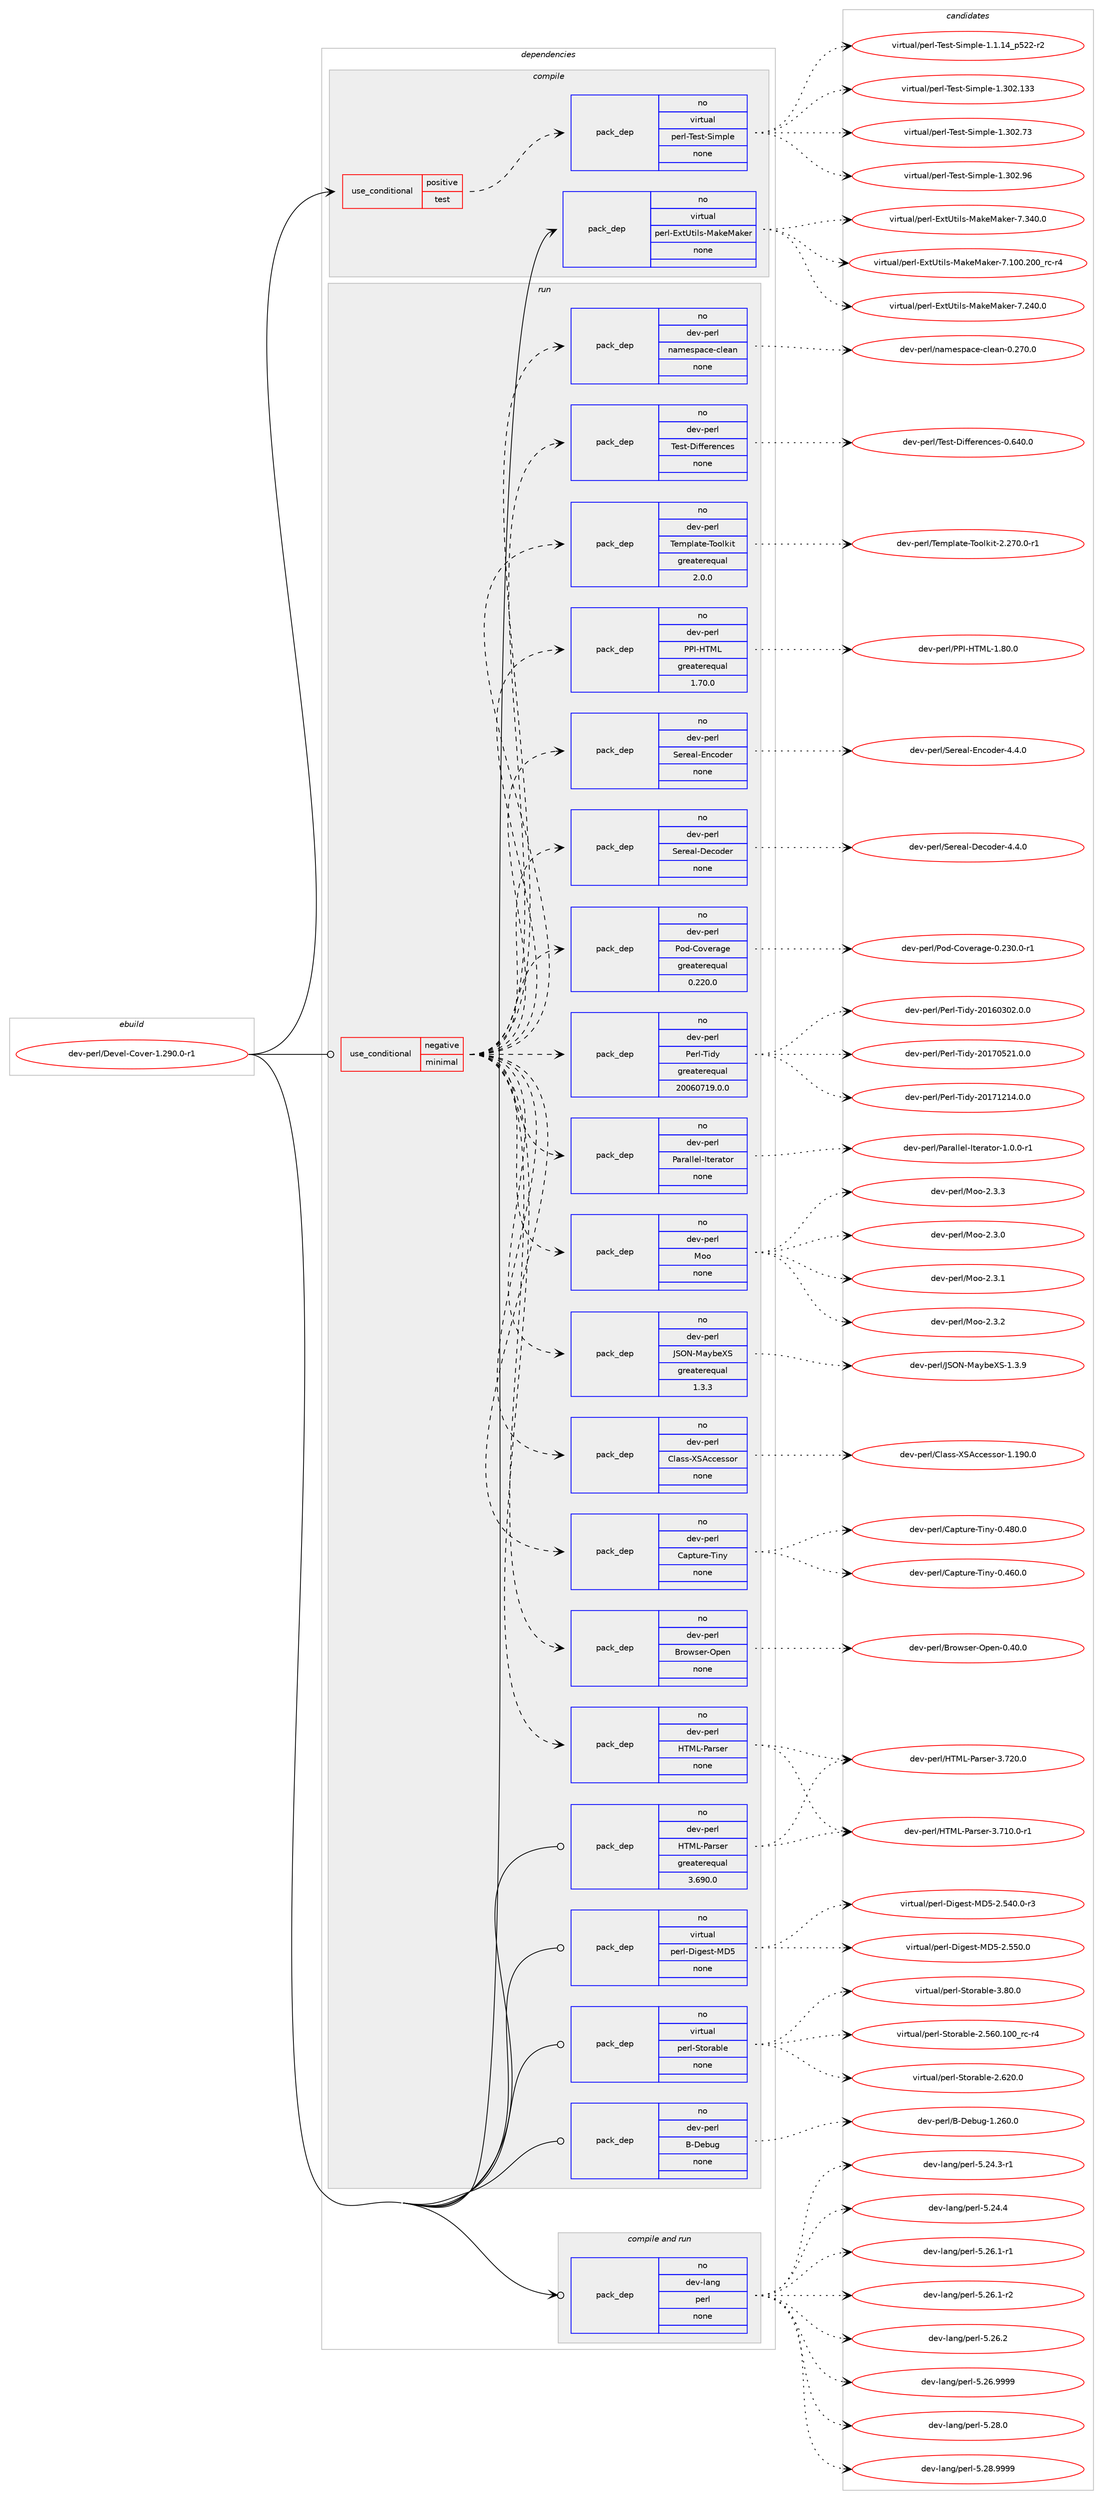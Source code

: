 digraph prolog {

# *************
# Graph options
# *************

newrank=true;
concentrate=true;
compound=true;
graph [rankdir=LR,fontname=Helvetica,fontsize=10,ranksep=1.5];#, ranksep=2.5, nodesep=0.2];
edge  [arrowhead=vee];
node  [fontname=Helvetica,fontsize=10];

# **********
# The ebuild
# **********

subgraph cluster_leftcol {
color=gray;
rank=same;
label=<<i>ebuild</i>>;
id [label="dev-perl/Devel-Cover-1.290.0-r1", color=red, width=4, href="../dev-perl/Devel-Cover-1.290.0-r1.svg"];
}

# ****************
# The dependencies
# ****************

subgraph cluster_midcol {
color=gray;
label=<<i>dependencies</i>>;
subgraph cluster_compile {
fillcolor="#eeeeee";
style=filled;
label=<<i>compile</i>>;
subgraph cond367990 {
dependency1379883 [label=<<TABLE BORDER="0" CELLBORDER="1" CELLSPACING="0" CELLPADDING="4"><TR><TD ROWSPAN="3" CELLPADDING="10">use_conditional</TD></TR><TR><TD>positive</TD></TR><TR><TD>test</TD></TR></TABLE>>, shape=none, color=red];
subgraph pack988847 {
dependency1379884 [label=<<TABLE BORDER="0" CELLBORDER="1" CELLSPACING="0" CELLPADDING="4" WIDTH="220"><TR><TD ROWSPAN="6" CELLPADDING="30">pack_dep</TD></TR><TR><TD WIDTH="110">no</TD></TR><TR><TD>virtual</TD></TR><TR><TD>perl-Test-Simple</TD></TR><TR><TD>none</TD></TR><TR><TD></TD></TR></TABLE>>, shape=none, color=blue];
}
dependency1379883:e -> dependency1379884:w [weight=20,style="dashed",arrowhead="vee"];
}
id:e -> dependency1379883:w [weight=20,style="solid",arrowhead="vee"];
subgraph pack988848 {
dependency1379885 [label=<<TABLE BORDER="0" CELLBORDER="1" CELLSPACING="0" CELLPADDING="4" WIDTH="220"><TR><TD ROWSPAN="6" CELLPADDING="30">pack_dep</TD></TR><TR><TD WIDTH="110">no</TD></TR><TR><TD>virtual</TD></TR><TR><TD>perl-ExtUtils-MakeMaker</TD></TR><TR><TD>none</TD></TR><TR><TD></TD></TR></TABLE>>, shape=none, color=blue];
}
id:e -> dependency1379885:w [weight=20,style="solid",arrowhead="vee"];
}
subgraph cluster_compileandrun {
fillcolor="#eeeeee";
style=filled;
label=<<i>compile and run</i>>;
subgraph pack988849 {
dependency1379886 [label=<<TABLE BORDER="0" CELLBORDER="1" CELLSPACING="0" CELLPADDING="4" WIDTH="220"><TR><TD ROWSPAN="6" CELLPADDING="30">pack_dep</TD></TR><TR><TD WIDTH="110">no</TD></TR><TR><TD>dev-lang</TD></TR><TR><TD>perl</TD></TR><TR><TD>none</TD></TR><TR><TD></TD></TR></TABLE>>, shape=none, color=blue];
}
id:e -> dependency1379886:w [weight=20,style="solid",arrowhead="odotvee"];
}
subgraph cluster_run {
fillcolor="#eeeeee";
style=filled;
label=<<i>run</i>>;
subgraph cond367991 {
dependency1379887 [label=<<TABLE BORDER="0" CELLBORDER="1" CELLSPACING="0" CELLPADDING="4"><TR><TD ROWSPAN="3" CELLPADDING="10">use_conditional</TD></TR><TR><TD>negative</TD></TR><TR><TD>minimal</TD></TR></TABLE>>, shape=none, color=red];
subgraph pack988850 {
dependency1379888 [label=<<TABLE BORDER="0" CELLBORDER="1" CELLSPACING="0" CELLPADDING="4" WIDTH="220"><TR><TD ROWSPAN="6" CELLPADDING="30">pack_dep</TD></TR><TR><TD WIDTH="110">no</TD></TR><TR><TD>dev-perl</TD></TR><TR><TD>Browser-Open</TD></TR><TR><TD>none</TD></TR><TR><TD></TD></TR></TABLE>>, shape=none, color=blue];
}
dependency1379887:e -> dependency1379888:w [weight=20,style="dashed",arrowhead="vee"];
subgraph pack988851 {
dependency1379889 [label=<<TABLE BORDER="0" CELLBORDER="1" CELLSPACING="0" CELLPADDING="4" WIDTH="220"><TR><TD ROWSPAN="6" CELLPADDING="30">pack_dep</TD></TR><TR><TD WIDTH="110">no</TD></TR><TR><TD>dev-perl</TD></TR><TR><TD>Capture-Tiny</TD></TR><TR><TD>none</TD></TR><TR><TD></TD></TR></TABLE>>, shape=none, color=blue];
}
dependency1379887:e -> dependency1379889:w [weight=20,style="dashed",arrowhead="vee"];
subgraph pack988852 {
dependency1379890 [label=<<TABLE BORDER="0" CELLBORDER="1" CELLSPACING="0" CELLPADDING="4" WIDTH="220"><TR><TD ROWSPAN="6" CELLPADDING="30">pack_dep</TD></TR><TR><TD WIDTH="110">no</TD></TR><TR><TD>dev-perl</TD></TR><TR><TD>Class-XSAccessor</TD></TR><TR><TD>none</TD></TR><TR><TD></TD></TR></TABLE>>, shape=none, color=blue];
}
dependency1379887:e -> dependency1379890:w [weight=20,style="dashed",arrowhead="vee"];
subgraph pack988853 {
dependency1379891 [label=<<TABLE BORDER="0" CELLBORDER="1" CELLSPACING="0" CELLPADDING="4" WIDTH="220"><TR><TD ROWSPAN="6" CELLPADDING="30">pack_dep</TD></TR><TR><TD WIDTH="110">no</TD></TR><TR><TD>dev-perl</TD></TR><TR><TD>HTML-Parser</TD></TR><TR><TD>none</TD></TR><TR><TD></TD></TR></TABLE>>, shape=none, color=blue];
}
dependency1379887:e -> dependency1379891:w [weight=20,style="dashed",arrowhead="vee"];
subgraph pack988854 {
dependency1379892 [label=<<TABLE BORDER="0" CELLBORDER="1" CELLSPACING="0" CELLPADDING="4" WIDTH="220"><TR><TD ROWSPAN="6" CELLPADDING="30">pack_dep</TD></TR><TR><TD WIDTH="110">no</TD></TR><TR><TD>dev-perl</TD></TR><TR><TD>JSON-MaybeXS</TD></TR><TR><TD>greaterequal</TD></TR><TR><TD>1.3.3</TD></TR></TABLE>>, shape=none, color=blue];
}
dependency1379887:e -> dependency1379892:w [weight=20,style="dashed",arrowhead="vee"];
subgraph pack988855 {
dependency1379893 [label=<<TABLE BORDER="0" CELLBORDER="1" CELLSPACING="0" CELLPADDING="4" WIDTH="220"><TR><TD ROWSPAN="6" CELLPADDING="30">pack_dep</TD></TR><TR><TD WIDTH="110">no</TD></TR><TR><TD>dev-perl</TD></TR><TR><TD>Moo</TD></TR><TR><TD>none</TD></TR><TR><TD></TD></TR></TABLE>>, shape=none, color=blue];
}
dependency1379887:e -> dependency1379893:w [weight=20,style="dashed",arrowhead="vee"];
subgraph pack988856 {
dependency1379894 [label=<<TABLE BORDER="0" CELLBORDER="1" CELLSPACING="0" CELLPADDING="4" WIDTH="220"><TR><TD ROWSPAN="6" CELLPADDING="30">pack_dep</TD></TR><TR><TD WIDTH="110">no</TD></TR><TR><TD>dev-perl</TD></TR><TR><TD>Parallel-Iterator</TD></TR><TR><TD>none</TD></TR><TR><TD></TD></TR></TABLE>>, shape=none, color=blue];
}
dependency1379887:e -> dependency1379894:w [weight=20,style="dashed",arrowhead="vee"];
subgraph pack988857 {
dependency1379895 [label=<<TABLE BORDER="0" CELLBORDER="1" CELLSPACING="0" CELLPADDING="4" WIDTH="220"><TR><TD ROWSPAN="6" CELLPADDING="30">pack_dep</TD></TR><TR><TD WIDTH="110">no</TD></TR><TR><TD>dev-perl</TD></TR><TR><TD>Perl-Tidy</TD></TR><TR><TD>greaterequal</TD></TR><TR><TD>20060719.0.0</TD></TR></TABLE>>, shape=none, color=blue];
}
dependency1379887:e -> dependency1379895:w [weight=20,style="dashed",arrowhead="vee"];
subgraph pack988858 {
dependency1379896 [label=<<TABLE BORDER="0" CELLBORDER="1" CELLSPACING="0" CELLPADDING="4" WIDTH="220"><TR><TD ROWSPAN="6" CELLPADDING="30">pack_dep</TD></TR><TR><TD WIDTH="110">no</TD></TR><TR><TD>dev-perl</TD></TR><TR><TD>Pod-Coverage</TD></TR><TR><TD>greaterequal</TD></TR><TR><TD>0.220.0</TD></TR></TABLE>>, shape=none, color=blue];
}
dependency1379887:e -> dependency1379896:w [weight=20,style="dashed",arrowhead="vee"];
subgraph pack988859 {
dependency1379897 [label=<<TABLE BORDER="0" CELLBORDER="1" CELLSPACING="0" CELLPADDING="4" WIDTH="220"><TR><TD ROWSPAN="6" CELLPADDING="30">pack_dep</TD></TR><TR><TD WIDTH="110">no</TD></TR><TR><TD>dev-perl</TD></TR><TR><TD>Sereal-Decoder</TD></TR><TR><TD>none</TD></TR><TR><TD></TD></TR></TABLE>>, shape=none, color=blue];
}
dependency1379887:e -> dependency1379897:w [weight=20,style="dashed",arrowhead="vee"];
subgraph pack988860 {
dependency1379898 [label=<<TABLE BORDER="0" CELLBORDER="1" CELLSPACING="0" CELLPADDING="4" WIDTH="220"><TR><TD ROWSPAN="6" CELLPADDING="30">pack_dep</TD></TR><TR><TD WIDTH="110">no</TD></TR><TR><TD>dev-perl</TD></TR><TR><TD>Sereal-Encoder</TD></TR><TR><TD>none</TD></TR><TR><TD></TD></TR></TABLE>>, shape=none, color=blue];
}
dependency1379887:e -> dependency1379898:w [weight=20,style="dashed",arrowhead="vee"];
subgraph pack988861 {
dependency1379899 [label=<<TABLE BORDER="0" CELLBORDER="1" CELLSPACING="0" CELLPADDING="4" WIDTH="220"><TR><TD ROWSPAN="6" CELLPADDING="30">pack_dep</TD></TR><TR><TD WIDTH="110">no</TD></TR><TR><TD>dev-perl</TD></TR><TR><TD>PPI-HTML</TD></TR><TR><TD>greaterequal</TD></TR><TR><TD>1.70.0</TD></TR></TABLE>>, shape=none, color=blue];
}
dependency1379887:e -> dependency1379899:w [weight=20,style="dashed",arrowhead="vee"];
subgraph pack988862 {
dependency1379900 [label=<<TABLE BORDER="0" CELLBORDER="1" CELLSPACING="0" CELLPADDING="4" WIDTH="220"><TR><TD ROWSPAN="6" CELLPADDING="30">pack_dep</TD></TR><TR><TD WIDTH="110">no</TD></TR><TR><TD>dev-perl</TD></TR><TR><TD>Template-Toolkit</TD></TR><TR><TD>greaterequal</TD></TR><TR><TD>2.0.0</TD></TR></TABLE>>, shape=none, color=blue];
}
dependency1379887:e -> dependency1379900:w [weight=20,style="dashed",arrowhead="vee"];
subgraph pack988863 {
dependency1379901 [label=<<TABLE BORDER="0" CELLBORDER="1" CELLSPACING="0" CELLPADDING="4" WIDTH="220"><TR><TD ROWSPAN="6" CELLPADDING="30">pack_dep</TD></TR><TR><TD WIDTH="110">no</TD></TR><TR><TD>dev-perl</TD></TR><TR><TD>Test-Differences</TD></TR><TR><TD>none</TD></TR><TR><TD></TD></TR></TABLE>>, shape=none, color=blue];
}
dependency1379887:e -> dependency1379901:w [weight=20,style="dashed",arrowhead="vee"];
subgraph pack988864 {
dependency1379902 [label=<<TABLE BORDER="0" CELLBORDER="1" CELLSPACING="0" CELLPADDING="4" WIDTH="220"><TR><TD ROWSPAN="6" CELLPADDING="30">pack_dep</TD></TR><TR><TD WIDTH="110">no</TD></TR><TR><TD>dev-perl</TD></TR><TR><TD>namespace-clean</TD></TR><TR><TD>none</TD></TR><TR><TD></TD></TR></TABLE>>, shape=none, color=blue];
}
dependency1379887:e -> dependency1379902:w [weight=20,style="dashed",arrowhead="vee"];
}
id:e -> dependency1379887:w [weight=20,style="solid",arrowhead="odot"];
subgraph pack988865 {
dependency1379903 [label=<<TABLE BORDER="0" CELLBORDER="1" CELLSPACING="0" CELLPADDING="4" WIDTH="220"><TR><TD ROWSPAN="6" CELLPADDING="30">pack_dep</TD></TR><TR><TD WIDTH="110">no</TD></TR><TR><TD>dev-perl</TD></TR><TR><TD>B-Debug</TD></TR><TR><TD>none</TD></TR><TR><TD></TD></TR></TABLE>>, shape=none, color=blue];
}
id:e -> dependency1379903:w [weight=20,style="solid",arrowhead="odot"];
subgraph pack988866 {
dependency1379904 [label=<<TABLE BORDER="0" CELLBORDER="1" CELLSPACING="0" CELLPADDING="4" WIDTH="220"><TR><TD ROWSPAN="6" CELLPADDING="30">pack_dep</TD></TR><TR><TD WIDTH="110">no</TD></TR><TR><TD>dev-perl</TD></TR><TR><TD>HTML-Parser</TD></TR><TR><TD>greaterequal</TD></TR><TR><TD>3.690.0</TD></TR></TABLE>>, shape=none, color=blue];
}
id:e -> dependency1379904:w [weight=20,style="solid",arrowhead="odot"];
subgraph pack988867 {
dependency1379905 [label=<<TABLE BORDER="0" CELLBORDER="1" CELLSPACING="0" CELLPADDING="4" WIDTH="220"><TR><TD ROWSPAN="6" CELLPADDING="30">pack_dep</TD></TR><TR><TD WIDTH="110">no</TD></TR><TR><TD>virtual</TD></TR><TR><TD>perl-Digest-MD5</TD></TR><TR><TD>none</TD></TR><TR><TD></TD></TR></TABLE>>, shape=none, color=blue];
}
id:e -> dependency1379905:w [weight=20,style="solid",arrowhead="odot"];
subgraph pack988868 {
dependency1379906 [label=<<TABLE BORDER="0" CELLBORDER="1" CELLSPACING="0" CELLPADDING="4" WIDTH="220"><TR><TD ROWSPAN="6" CELLPADDING="30">pack_dep</TD></TR><TR><TD WIDTH="110">no</TD></TR><TR><TD>virtual</TD></TR><TR><TD>perl-Storable</TD></TR><TR><TD>none</TD></TR><TR><TD></TD></TR></TABLE>>, shape=none, color=blue];
}
id:e -> dependency1379906:w [weight=20,style="solid",arrowhead="odot"];
}
}

# **************
# The candidates
# **************

subgraph cluster_choices {
rank=same;
color=gray;
label=<<i>candidates</i>>;

subgraph choice988847 {
color=black;
nodesep=1;
choice11810511411611797108471121011141084584101115116458310510911210810145494649464952951125350504511450 [label="virtual/perl-Test-Simple-1.1.14_p522-r2", color=red, width=4,href="../virtual/perl-Test-Simple-1.1.14_p522-r2.svg"];
choice11810511411611797108471121011141084584101115116458310510911210810145494651485046495151 [label="virtual/perl-Test-Simple-1.302.133", color=red, width=4,href="../virtual/perl-Test-Simple-1.302.133.svg"];
choice118105114116117971084711210111410845841011151164583105109112108101454946514850465551 [label="virtual/perl-Test-Simple-1.302.73", color=red, width=4,href="../virtual/perl-Test-Simple-1.302.73.svg"];
choice118105114116117971084711210111410845841011151164583105109112108101454946514850465754 [label="virtual/perl-Test-Simple-1.302.96", color=red, width=4,href="../virtual/perl-Test-Simple-1.302.96.svg"];
dependency1379884:e -> choice11810511411611797108471121011141084584101115116458310510911210810145494649464952951125350504511450:w [style=dotted,weight="100"];
dependency1379884:e -> choice11810511411611797108471121011141084584101115116458310510911210810145494651485046495151:w [style=dotted,weight="100"];
dependency1379884:e -> choice118105114116117971084711210111410845841011151164583105109112108101454946514850465551:w [style=dotted,weight="100"];
dependency1379884:e -> choice118105114116117971084711210111410845841011151164583105109112108101454946514850465754:w [style=dotted,weight="100"];
}
subgraph choice988848 {
color=black;
nodesep=1;
choice118105114116117971084711210111410845691201168511610510811545779710710177971071011144555464948484650484895114994511452 [label="virtual/perl-ExtUtils-MakeMaker-7.100.200_rc-r4", color=red, width=4,href="../virtual/perl-ExtUtils-MakeMaker-7.100.200_rc-r4.svg"];
choice118105114116117971084711210111410845691201168511610510811545779710710177971071011144555465052484648 [label="virtual/perl-ExtUtils-MakeMaker-7.240.0", color=red, width=4,href="../virtual/perl-ExtUtils-MakeMaker-7.240.0.svg"];
choice118105114116117971084711210111410845691201168511610510811545779710710177971071011144555465152484648 [label="virtual/perl-ExtUtils-MakeMaker-7.340.0", color=red, width=4,href="../virtual/perl-ExtUtils-MakeMaker-7.340.0.svg"];
dependency1379885:e -> choice118105114116117971084711210111410845691201168511610510811545779710710177971071011144555464948484650484895114994511452:w [style=dotted,weight="100"];
dependency1379885:e -> choice118105114116117971084711210111410845691201168511610510811545779710710177971071011144555465052484648:w [style=dotted,weight="100"];
dependency1379885:e -> choice118105114116117971084711210111410845691201168511610510811545779710710177971071011144555465152484648:w [style=dotted,weight="100"];
}
subgraph choice988849 {
color=black;
nodesep=1;
choice100101118451089711010347112101114108455346505246514511449 [label="dev-lang/perl-5.24.3-r1", color=red, width=4,href="../dev-lang/perl-5.24.3-r1.svg"];
choice10010111845108971101034711210111410845534650524652 [label="dev-lang/perl-5.24.4", color=red, width=4,href="../dev-lang/perl-5.24.4.svg"];
choice100101118451089711010347112101114108455346505446494511449 [label="dev-lang/perl-5.26.1-r1", color=red, width=4,href="../dev-lang/perl-5.26.1-r1.svg"];
choice100101118451089711010347112101114108455346505446494511450 [label="dev-lang/perl-5.26.1-r2", color=red, width=4,href="../dev-lang/perl-5.26.1-r2.svg"];
choice10010111845108971101034711210111410845534650544650 [label="dev-lang/perl-5.26.2", color=red, width=4,href="../dev-lang/perl-5.26.2.svg"];
choice10010111845108971101034711210111410845534650544657575757 [label="dev-lang/perl-5.26.9999", color=red, width=4,href="../dev-lang/perl-5.26.9999.svg"];
choice10010111845108971101034711210111410845534650564648 [label="dev-lang/perl-5.28.0", color=red, width=4,href="../dev-lang/perl-5.28.0.svg"];
choice10010111845108971101034711210111410845534650564657575757 [label="dev-lang/perl-5.28.9999", color=red, width=4,href="../dev-lang/perl-5.28.9999.svg"];
dependency1379886:e -> choice100101118451089711010347112101114108455346505246514511449:w [style=dotted,weight="100"];
dependency1379886:e -> choice10010111845108971101034711210111410845534650524652:w [style=dotted,weight="100"];
dependency1379886:e -> choice100101118451089711010347112101114108455346505446494511449:w [style=dotted,weight="100"];
dependency1379886:e -> choice100101118451089711010347112101114108455346505446494511450:w [style=dotted,weight="100"];
dependency1379886:e -> choice10010111845108971101034711210111410845534650544650:w [style=dotted,weight="100"];
dependency1379886:e -> choice10010111845108971101034711210111410845534650544657575757:w [style=dotted,weight="100"];
dependency1379886:e -> choice10010111845108971101034711210111410845534650564648:w [style=dotted,weight="100"];
dependency1379886:e -> choice10010111845108971101034711210111410845534650564657575757:w [style=dotted,weight="100"];
}
subgraph choice988850 {
color=black;
nodesep=1;
choice100101118451121011141084766114111119115101114457911210111045484652484648 [label="dev-perl/Browser-Open-0.40.0", color=red, width=4,href="../dev-perl/Browser-Open-0.40.0.svg"];
dependency1379888:e -> choice100101118451121011141084766114111119115101114457911210111045484652484648:w [style=dotted,weight="100"];
}
subgraph choice988851 {
color=black;
nodesep=1;
choice1001011184511210111410847679711211611711410145841051101214548465254484648 [label="dev-perl/Capture-Tiny-0.460.0", color=red, width=4,href="../dev-perl/Capture-Tiny-0.460.0.svg"];
choice1001011184511210111410847679711211611711410145841051101214548465256484648 [label="dev-perl/Capture-Tiny-0.480.0", color=red, width=4,href="../dev-perl/Capture-Tiny-0.480.0.svg"];
dependency1379889:e -> choice1001011184511210111410847679711211611711410145841051101214548465254484648:w [style=dotted,weight="100"];
dependency1379889:e -> choice1001011184511210111410847679711211611711410145841051101214548465256484648:w [style=dotted,weight="100"];
}
subgraph choice988852 {
color=black;
nodesep=1;
choice100101118451121011141084767108971151154588836599991011151151111144549464957484648 [label="dev-perl/Class-XSAccessor-1.190.0", color=red, width=4,href="../dev-perl/Class-XSAccessor-1.190.0.svg"];
dependency1379890:e -> choice100101118451121011141084767108971151154588836599991011151151111144549464957484648:w [style=dotted,weight="100"];
}
subgraph choice988853 {
color=black;
nodesep=1;
choice10010111845112101114108477284777645809711411510111445514655494846484511449 [label="dev-perl/HTML-Parser-3.710.0-r1", color=red, width=4,href="../dev-perl/HTML-Parser-3.710.0-r1.svg"];
choice1001011184511210111410847728477764580971141151011144551465550484648 [label="dev-perl/HTML-Parser-3.720.0", color=red, width=4,href="../dev-perl/HTML-Parser-3.720.0.svg"];
dependency1379891:e -> choice10010111845112101114108477284777645809711411510111445514655494846484511449:w [style=dotted,weight="100"];
dependency1379891:e -> choice1001011184511210111410847728477764580971141151011144551465550484648:w [style=dotted,weight="100"];
}
subgraph choice988854 {
color=black;
nodesep=1;
choice100101118451121011141084774837978457797121981018883454946514657 [label="dev-perl/JSON-MaybeXS-1.3.9", color=red, width=4,href="../dev-perl/JSON-MaybeXS-1.3.9.svg"];
dependency1379892:e -> choice100101118451121011141084774837978457797121981018883454946514657:w [style=dotted,weight="100"];
}
subgraph choice988855 {
color=black;
nodesep=1;
choice100101118451121011141084777111111455046514648 [label="dev-perl/Moo-2.3.0", color=red, width=4,href="../dev-perl/Moo-2.3.0.svg"];
choice100101118451121011141084777111111455046514649 [label="dev-perl/Moo-2.3.1", color=red, width=4,href="../dev-perl/Moo-2.3.1.svg"];
choice100101118451121011141084777111111455046514650 [label="dev-perl/Moo-2.3.2", color=red, width=4,href="../dev-perl/Moo-2.3.2.svg"];
choice100101118451121011141084777111111455046514651 [label="dev-perl/Moo-2.3.3", color=red, width=4,href="../dev-perl/Moo-2.3.3.svg"];
dependency1379893:e -> choice100101118451121011141084777111111455046514648:w [style=dotted,weight="100"];
dependency1379893:e -> choice100101118451121011141084777111111455046514649:w [style=dotted,weight="100"];
dependency1379893:e -> choice100101118451121011141084777111111455046514650:w [style=dotted,weight="100"];
dependency1379893:e -> choice100101118451121011141084777111111455046514651:w [style=dotted,weight="100"];
}
subgraph choice988856 {
color=black;
nodesep=1;
choice10010111845112101114108478097114971081081011084573116101114971161111144549464846484511449 [label="dev-perl/Parallel-Iterator-1.0.0-r1", color=red, width=4,href="../dev-perl/Parallel-Iterator-1.0.0-r1.svg"];
dependency1379894:e -> choice10010111845112101114108478097114971081081011084573116101114971161111144549464846484511449:w [style=dotted,weight="100"];
}
subgraph choice988857 {
color=black;
nodesep=1;
choice100101118451121011141084780101114108458410510012145504849544851485046484648 [label="dev-perl/Perl-Tidy-20160302.0.0", color=red, width=4,href="../dev-perl/Perl-Tidy-20160302.0.0.svg"];
choice100101118451121011141084780101114108458410510012145504849554853504946484648 [label="dev-perl/Perl-Tidy-20170521.0.0", color=red, width=4,href="../dev-perl/Perl-Tidy-20170521.0.0.svg"];
choice100101118451121011141084780101114108458410510012145504849554950495246484648 [label="dev-perl/Perl-Tidy-20171214.0.0", color=red, width=4,href="../dev-perl/Perl-Tidy-20171214.0.0.svg"];
dependency1379895:e -> choice100101118451121011141084780101114108458410510012145504849544851485046484648:w [style=dotted,weight="100"];
dependency1379895:e -> choice100101118451121011141084780101114108458410510012145504849554853504946484648:w [style=dotted,weight="100"];
dependency1379895:e -> choice100101118451121011141084780101114108458410510012145504849554950495246484648:w [style=dotted,weight="100"];
}
subgraph choice988858 {
color=black;
nodesep=1;
choice10010111845112101114108478011110045671111181011149710310145484650514846484511449 [label="dev-perl/Pod-Coverage-0.230.0-r1", color=red, width=4,href="../dev-perl/Pod-Coverage-0.230.0-r1.svg"];
dependency1379896:e -> choice10010111845112101114108478011110045671111181011149710310145484650514846484511449:w [style=dotted,weight="100"];
}
subgraph choice988859 {
color=black;
nodesep=1;
choice10010111845112101114108478310111410197108456810199111100101114455246524648 [label="dev-perl/Sereal-Decoder-4.4.0", color=red, width=4,href="../dev-perl/Sereal-Decoder-4.4.0.svg"];
dependency1379897:e -> choice10010111845112101114108478310111410197108456810199111100101114455246524648:w [style=dotted,weight="100"];
}
subgraph choice988860 {
color=black;
nodesep=1;
choice10010111845112101114108478310111410197108456911099111100101114455246524648 [label="dev-perl/Sereal-Encoder-4.4.0", color=red, width=4,href="../dev-perl/Sereal-Encoder-4.4.0.svg"];
dependency1379898:e -> choice10010111845112101114108478310111410197108456911099111100101114455246524648:w [style=dotted,weight="100"];
}
subgraph choice988861 {
color=black;
nodesep=1;
choice1001011184511210111410847808073457284777645494656484648 [label="dev-perl/PPI-HTML-1.80.0", color=red, width=4,href="../dev-perl/PPI-HTML-1.80.0.svg"];
dependency1379899:e -> choice1001011184511210111410847808073457284777645494656484648:w [style=dotted,weight="100"];
}
subgraph choice988862 {
color=black;
nodesep=1;
choice10010111845112101114108478410110911210897116101458411111110810710511645504650554846484511449 [label="dev-perl/Template-Toolkit-2.270.0-r1", color=red, width=4,href="../dev-perl/Template-Toolkit-2.270.0-r1.svg"];
dependency1379900:e -> choice10010111845112101114108478410110911210897116101458411111110810710511645504650554846484511449:w [style=dotted,weight="100"];
}
subgraph choice988863 {
color=black;
nodesep=1;
choice1001011184511210111410847841011151164568105102102101114101110991011154548465452484648 [label="dev-perl/Test-Differences-0.640.0", color=red, width=4,href="../dev-perl/Test-Differences-0.640.0.svg"];
dependency1379901:e -> choice1001011184511210111410847841011151164568105102102101114101110991011154548465452484648:w [style=dotted,weight="100"];
}
subgraph choice988864 {
color=black;
nodesep=1;
choice10010111845112101114108471109710910111511297991014599108101971104548465055484648 [label="dev-perl/namespace-clean-0.270.0", color=red, width=4,href="../dev-perl/namespace-clean-0.270.0.svg"];
dependency1379902:e -> choice10010111845112101114108471109710910111511297991014599108101971104548465055484648:w [style=dotted,weight="100"];
}
subgraph choice988865 {
color=black;
nodesep=1;
choice1001011184511210111410847664568101981171034549465054484648 [label="dev-perl/B-Debug-1.260.0", color=red, width=4,href="../dev-perl/B-Debug-1.260.0.svg"];
dependency1379903:e -> choice1001011184511210111410847664568101981171034549465054484648:w [style=dotted,weight="100"];
}
subgraph choice988866 {
color=black;
nodesep=1;
choice10010111845112101114108477284777645809711411510111445514655494846484511449 [label="dev-perl/HTML-Parser-3.710.0-r1", color=red, width=4,href="../dev-perl/HTML-Parser-3.710.0-r1.svg"];
choice1001011184511210111410847728477764580971141151011144551465550484648 [label="dev-perl/HTML-Parser-3.720.0", color=red, width=4,href="../dev-perl/HTML-Parser-3.720.0.svg"];
dependency1379904:e -> choice10010111845112101114108477284777645809711411510111445514655494846484511449:w [style=dotted,weight="100"];
dependency1379904:e -> choice1001011184511210111410847728477764580971141151011144551465550484648:w [style=dotted,weight="100"];
}
subgraph choice988867 {
color=black;
nodesep=1;
choice118105114116117971084711210111410845681051031011151164577685345504653524846484511451 [label="virtual/perl-Digest-MD5-2.540.0-r3", color=red, width=4,href="../virtual/perl-Digest-MD5-2.540.0-r3.svg"];
choice11810511411611797108471121011141084568105103101115116457768534550465353484648 [label="virtual/perl-Digest-MD5-2.550.0", color=red, width=4,href="../virtual/perl-Digest-MD5-2.550.0.svg"];
dependency1379905:e -> choice118105114116117971084711210111410845681051031011151164577685345504653524846484511451:w [style=dotted,weight="100"];
dependency1379905:e -> choice11810511411611797108471121011141084568105103101115116457768534550465353484648:w [style=dotted,weight="100"];
}
subgraph choice988868 {
color=black;
nodesep=1;
choice1181051141161179710847112101114108458311611111497981081014550465354484649484895114994511452 [label="virtual/perl-Storable-2.560.100_rc-r4", color=red, width=4,href="../virtual/perl-Storable-2.560.100_rc-r4.svg"];
choice1181051141161179710847112101114108458311611111497981081014550465450484648 [label="virtual/perl-Storable-2.620.0", color=red, width=4,href="../virtual/perl-Storable-2.620.0.svg"];
choice11810511411611797108471121011141084583116111114979810810145514656484648 [label="virtual/perl-Storable-3.80.0", color=red, width=4,href="../virtual/perl-Storable-3.80.0.svg"];
dependency1379906:e -> choice1181051141161179710847112101114108458311611111497981081014550465354484649484895114994511452:w [style=dotted,weight="100"];
dependency1379906:e -> choice1181051141161179710847112101114108458311611111497981081014550465450484648:w [style=dotted,weight="100"];
dependency1379906:e -> choice11810511411611797108471121011141084583116111114979810810145514656484648:w [style=dotted,weight="100"];
}
}

}
